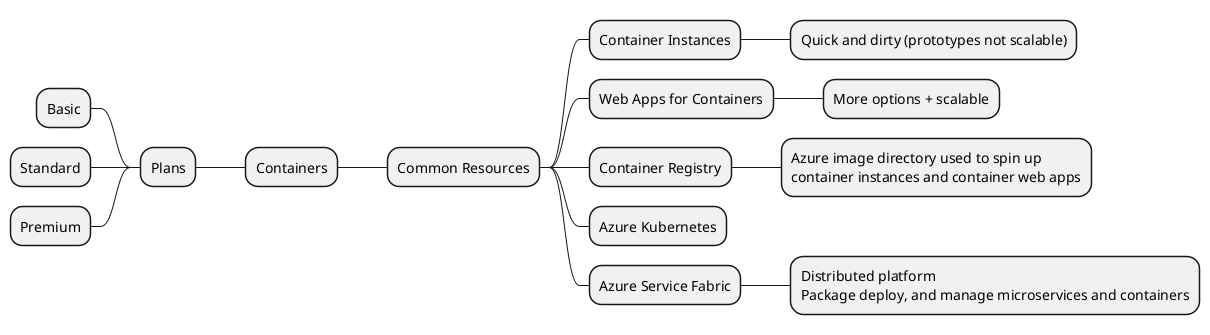@startmindmap "Dynamic Programming"

+ Containers
++ Common Resources
+++ Container Instances
++++ Quick and dirty (prototypes not scalable)
+++ Web Apps for Containers
++++ More options + scalable
+++ Container Registry
++++ Azure image directory used to spin up\ncontainer instances and container web apps
+++ Azure Kubernetes
+++ Azure Service Fabric
++++ Distributed platform\nPackage deploy, and manage microservices and containers
-- Plans
--- Basic
--- Standard
--- Premium


@endmindmap
